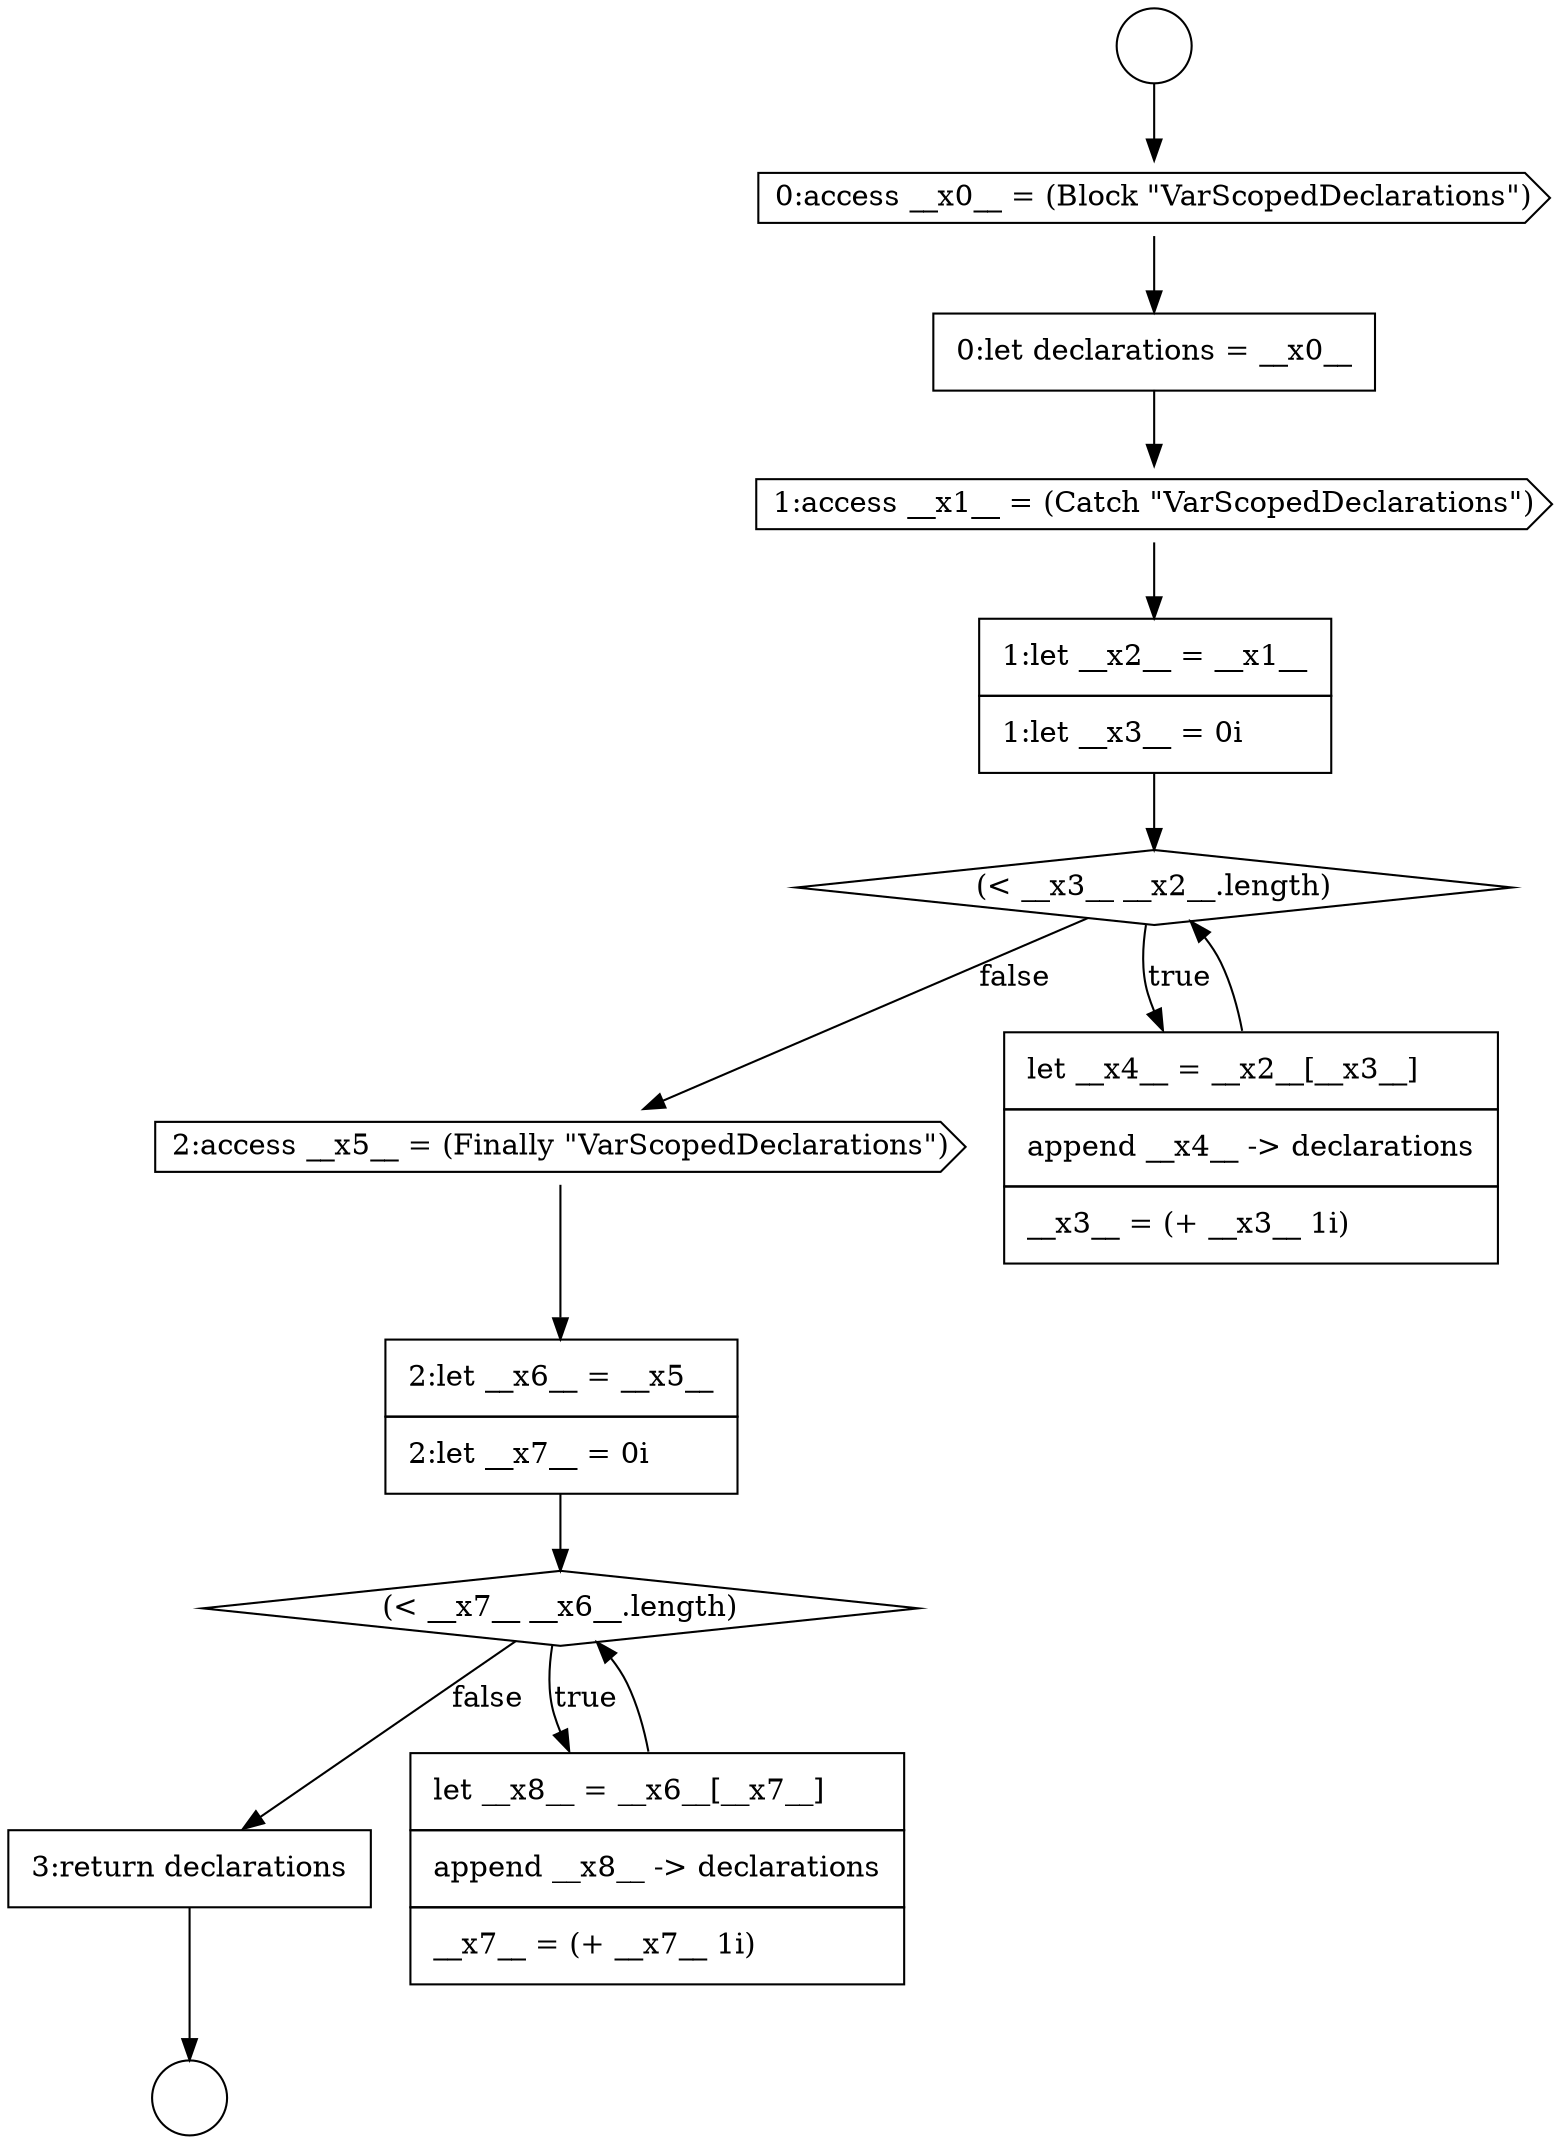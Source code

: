 digraph {
  node8165 [shape=diamond, label=<<font color="black">(&lt; __x7__ __x6__.length)</font>> color="black" fillcolor="white" style=filled]
  node8161 [shape=diamond, label=<<font color="black">(&lt; __x3__ __x2__.length)</font>> color="black" fillcolor="white" style=filled]
  node8158 [shape=none, margin=0, label=<<font color="black">
    <table border="0" cellborder="1" cellspacing="0" cellpadding="10">
      <tr><td align="left">0:let declarations = __x0__</td></tr>
    </table>
  </font>> color="black" fillcolor="white" style=filled]
  node8155 [shape=circle label=" " color="black" fillcolor="white" style=filled]
  node8159 [shape=cds, label=<<font color="black">1:access __x1__ = (Catch &quot;VarScopedDeclarations&quot;)</font>> color="black" fillcolor="white" style=filled]
  node8164 [shape=none, margin=0, label=<<font color="black">
    <table border="0" cellborder="1" cellspacing="0" cellpadding="10">
      <tr><td align="left">2:let __x6__ = __x5__</td></tr>
      <tr><td align="left">2:let __x7__ = 0i</td></tr>
    </table>
  </font>> color="black" fillcolor="white" style=filled]
  node8167 [shape=none, margin=0, label=<<font color="black">
    <table border="0" cellborder="1" cellspacing="0" cellpadding="10">
      <tr><td align="left">3:return declarations</td></tr>
    </table>
  </font>> color="black" fillcolor="white" style=filled]
  node8156 [shape=circle label=" " color="black" fillcolor="white" style=filled]
  node8160 [shape=none, margin=0, label=<<font color="black">
    <table border="0" cellborder="1" cellspacing="0" cellpadding="10">
      <tr><td align="left">1:let __x2__ = __x1__</td></tr>
      <tr><td align="left">1:let __x3__ = 0i</td></tr>
    </table>
  </font>> color="black" fillcolor="white" style=filled]
  node8163 [shape=cds, label=<<font color="black">2:access __x5__ = (Finally &quot;VarScopedDeclarations&quot;)</font>> color="black" fillcolor="white" style=filled]
  node8166 [shape=none, margin=0, label=<<font color="black">
    <table border="0" cellborder="1" cellspacing="0" cellpadding="10">
      <tr><td align="left">let __x8__ = __x6__[__x7__]</td></tr>
      <tr><td align="left">append __x8__ -&gt; declarations</td></tr>
      <tr><td align="left">__x7__ = (+ __x7__ 1i)</td></tr>
    </table>
  </font>> color="black" fillcolor="white" style=filled]
  node8162 [shape=none, margin=0, label=<<font color="black">
    <table border="0" cellborder="1" cellspacing="0" cellpadding="10">
      <tr><td align="left">let __x4__ = __x2__[__x3__]</td></tr>
      <tr><td align="left">append __x4__ -&gt; declarations</td></tr>
      <tr><td align="left">__x3__ = (+ __x3__ 1i)</td></tr>
    </table>
  </font>> color="black" fillcolor="white" style=filled]
  node8157 [shape=cds, label=<<font color="black">0:access __x0__ = (Block &quot;VarScopedDeclarations&quot;)</font>> color="black" fillcolor="white" style=filled]
  node8159 -> node8160 [ color="black"]
  node8155 -> node8157 [ color="black"]
  node8162 -> node8161 [ color="black"]
  node8160 -> node8161 [ color="black"]
  node8161 -> node8162 [label=<<font color="black">true</font>> color="black"]
  node8161 -> node8163 [label=<<font color="black">false</font>> color="black"]
  node8166 -> node8165 [ color="black"]
  node8165 -> node8166 [label=<<font color="black">true</font>> color="black"]
  node8165 -> node8167 [label=<<font color="black">false</font>> color="black"]
  node8163 -> node8164 [ color="black"]
  node8157 -> node8158 [ color="black"]
  node8167 -> node8156 [ color="black"]
  node8158 -> node8159 [ color="black"]
  node8164 -> node8165 [ color="black"]
}
